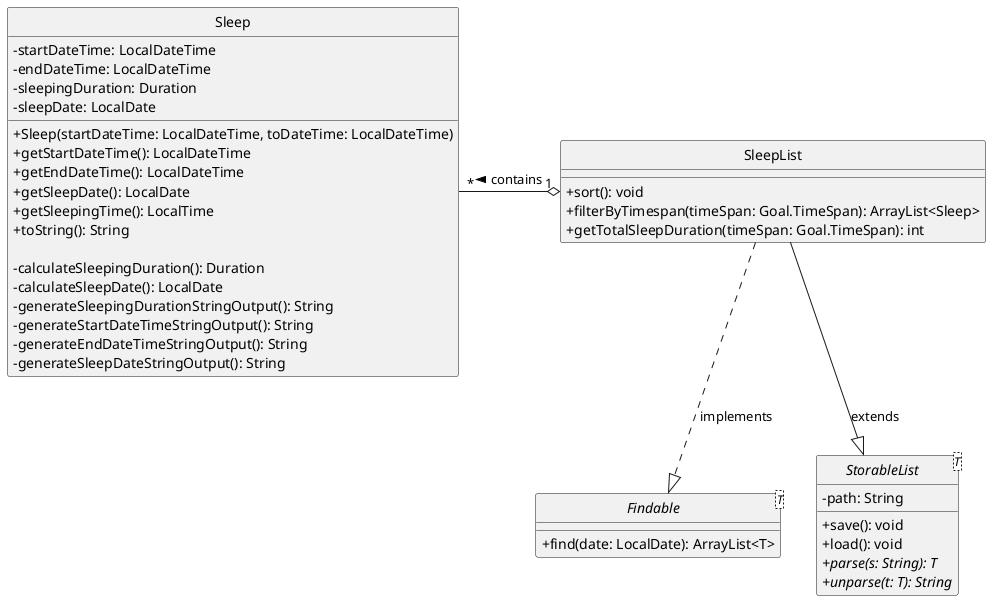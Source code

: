 @startuml
'https://plantuml.com/class-diagram
skinparam classAttributeIconSize 0
hide circle


interface Findable<T> {
    + find(date: LocalDate): ArrayList<T>
}

abstract class StorableList<T> {
    - path: String
    + save(): void
    + load(): void
    + {abstract} parse(s: String): T
    + {abstract} unparse(t: T): String
}


class Sleep {
    - startDateTime: LocalDateTime
    - endDateTime: LocalDateTime
    - sleepingDuration: Duration
    - sleepDate: LocalDate

    + Sleep(startDateTime: LocalDateTime, toDateTime: LocalDateTime)
    + getStartDateTime(): LocalDateTime
    + getEndDateTime(): LocalDateTime
    + getSleepDate(): LocalDate
    + getSleepingTime(): LocalTime
    + toString(): String

    - calculateSleepingDuration(): Duration
    - calculateSleepDate(): LocalDate
    - generateSleepingDurationStringOutput(): String
    - generateStartDateTimeStringOutput(): String
    - generateEndDateTimeStringOutput(): String
    - generateSleepDateStringOutput(): String
}

class SleepList {
    + sort(): void
    + filterByTimespan(timeSpan: Goal.TimeSpan): ArrayList<Sleep>
    + getTotalSleepDuration(timeSpan: Goal.TimeSpan): int
}

SleepList --|> StorableList: extends
SleepList "1" o-l- "*" Sleep :contains >
SleepList ..|>  Findable : implements

@enduml
